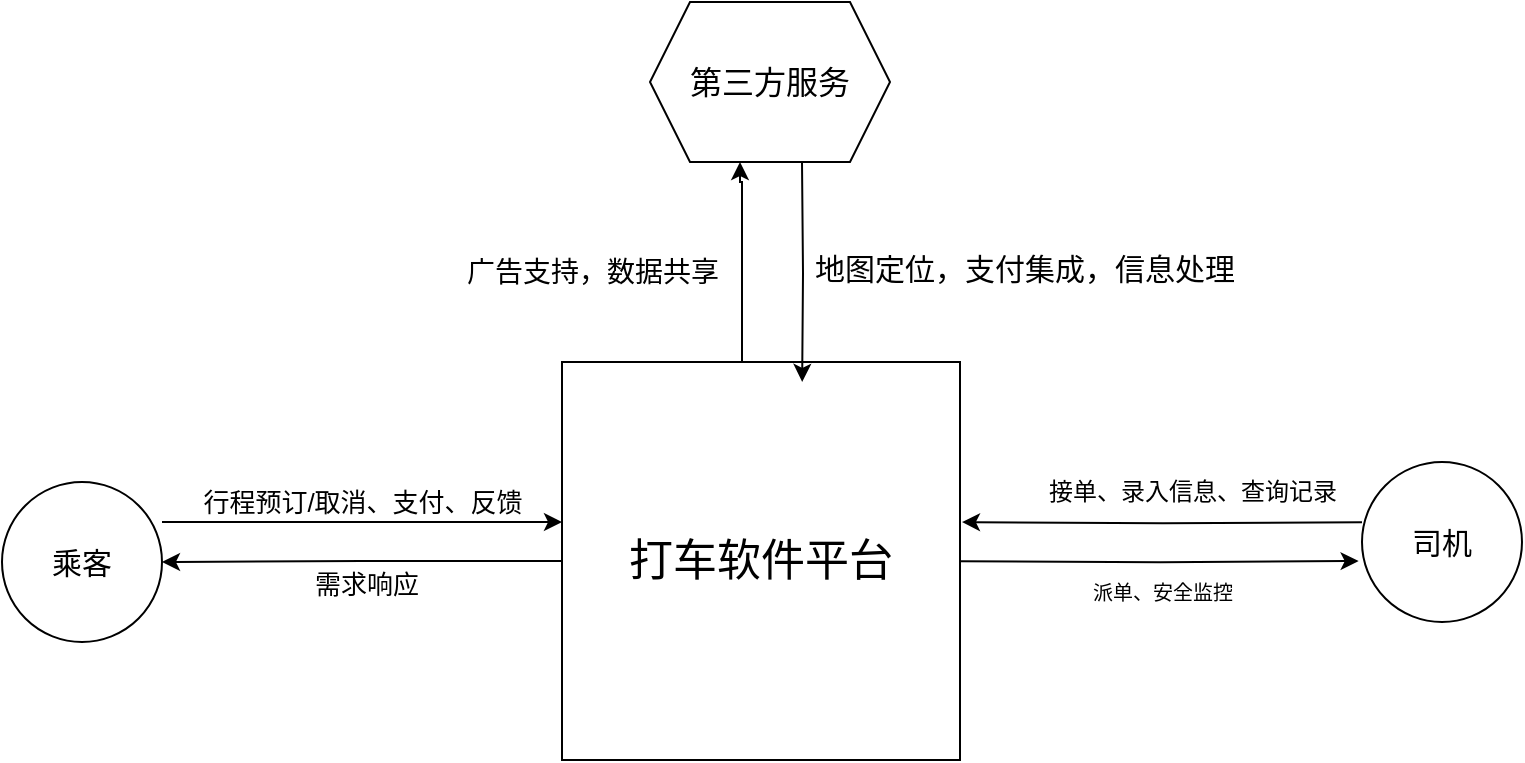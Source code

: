 <mxfile version="22.1.16" type="github">
  <diagram name="第 1 页" id="qwJIy_08daPYa1z6BfcS">
    <mxGraphModel dx="1221" dy="618" grid="1" gridSize="10" guides="1" tooltips="1" connect="1" arrows="1" fold="1" page="1" pageScale="1" pageWidth="827" pageHeight="1169" math="0" shadow="0">
      <root>
        <mxCell id="0" />
        <mxCell id="1" parent="0" />
        <mxCell id="DfZYJcFkfDTDG_fgt8T_-3" style="edgeStyle=orthogonalEdgeStyle;rounded=0;orthogonalLoop=1;jettySize=auto;html=1;entryX=1;entryY=0.5;entryDx=0;entryDy=0;" edge="1" parent="1" source="sCWcLk0dslTwzrith-sn-1" target="DfZYJcFkfDTDG_fgt8T_-1">
          <mxGeometry relative="1" as="geometry" />
        </mxCell>
        <mxCell id="DfZYJcFkfDTDG_fgt8T_-4" value="&lt;font style=&quot;font-size: 13px;&quot;&gt;需求响应&lt;/font&gt;" style="edgeLabel;html=1;align=center;verticalAlign=middle;resizable=0;points=[];" vertex="1" connectable="0" parent="DfZYJcFkfDTDG_fgt8T_-3">
          <mxGeometry x="-0.019" y="3" relative="1" as="geometry">
            <mxPoint y="8" as="offset" />
          </mxGeometry>
        </mxCell>
        <mxCell id="DfZYJcFkfDTDG_fgt8T_-19" style="edgeStyle=orthogonalEdgeStyle;rounded=0;orthogonalLoop=1;jettySize=auto;html=1;entryX=0.375;entryY=1;entryDx=0;entryDy=0;" edge="1" parent="1" source="sCWcLk0dslTwzrith-sn-1" target="DfZYJcFkfDTDG_fgt8T_-15">
          <mxGeometry relative="1" as="geometry">
            <mxPoint x="409.5" y="690" as="targetPoint" />
            <Array as="points">
              <mxPoint x="400" y="690" />
              <mxPoint x="399" y="690" />
            </Array>
          </mxGeometry>
        </mxCell>
        <mxCell id="sCWcLk0dslTwzrith-sn-1" value="&lt;font style=&quot;font-size: 22px;&quot;&gt;打车软件平台&lt;/font&gt;" style="whiteSpace=wrap;html=1;aspect=fixed;" parent="1" vertex="1">
          <mxGeometry x="310" y="780" width="199" height="199" as="geometry" />
        </mxCell>
        <mxCell id="DfZYJcFkfDTDG_fgt8T_-2" style="edgeStyle=orthogonalEdgeStyle;rounded=0;orthogonalLoop=1;jettySize=auto;html=1;" edge="1" parent="1">
          <mxGeometry relative="1" as="geometry">
            <mxPoint x="310" y="860" as="targetPoint" />
            <mxPoint x="110" y="860" as="sourcePoint" />
          </mxGeometry>
        </mxCell>
        <mxCell id="DfZYJcFkfDTDG_fgt8T_-5" value="&lt;font style=&quot;font-size: 13px;&quot;&gt;行程预订/取消、支付、反馈&lt;/font&gt;" style="edgeLabel;html=1;align=center;verticalAlign=middle;resizable=0;points=[];" vertex="1" connectable="0" parent="DfZYJcFkfDTDG_fgt8T_-2">
          <mxGeometry x="-0.043" y="-2" relative="1" as="geometry">
            <mxPoint x="4" y="-12" as="offset" />
          </mxGeometry>
        </mxCell>
        <mxCell id="DfZYJcFkfDTDG_fgt8T_-1" value="&lt;font style=&quot;font-size: 15px;&quot;&gt;乘客&lt;/font&gt;" style="ellipse;whiteSpace=wrap;html=1;aspect=fixed;" vertex="1" parent="1">
          <mxGeometry x="30" y="840" width="80" height="80" as="geometry" />
        </mxCell>
        <mxCell id="DfZYJcFkfDTDG_fgt8T_-9" value="&lt;font style=&quot;font-size: 15px;&quot;&gt;司机&lt;/font&gt;" style="ellipse;whiteSpace=wrap;html=1;aspect=fixed;" vertex="1" parent="1">
          <mxGeometry x="710" y="830" width="80" height="80" as="geometry" />
        </mxCell>
        <mxCell id="DfZYJcFkfDTDG_fgt8T_-10" style="edgeStyle=orthogonalEdgeStyle;rounded=0;orthogonalLoop=1;jettySize=auto;html=1;entryX=1.005;entryY=0.452;entryDx=0;entryDy=0;entryPerimeter=0;" edge="1" parent="1">
          <mxGeometry relative="1" as="geometry">
            <mxPoint x="710" y="860.1" as="sourcePoint" />
            <mxPoint x="509.995" y="860.048" as="targetPoint" />
          </mxGeometry>
        </mxCell>
        <mxCell id="DfZYJcFkfDTDG_fgt8T_-11" value="接单、录入信息、查询记录" style="text;html=1;align=center;verticalAlign=middle;resizable=0;points=[];autosize=1;strokeColor=none;fillColor=none;" vertex="1" parent="1">
          <mxGeometry x="540" y="830" width="170" height="30" as="geometry" />
        </mxCell>
        <mxCell id="DfZYJcFkfDTDG_fgt8T_-12" style="edgeStyle=orthogonalEdgeStyle;rounded=0;orthogonalLoop=1;jettySize=auto;html=1;entryX=-0.021;entryY=0.617;entryDx=0;entryDy=0;entryPerimeter=0;" edge="1" parent="1">
          <mxGeometry relative="1" as="geometry">
            <mxPoint x="509" y="879.64" as="sourcePoint" />
            <mxPoint x="708.32" y="879.5" as="targetPoint" />
          </mxGeometry>
        </mxCell>
        <mxCell id="DfZYJcFkfDTDG_fgt8T_-13" value="&lt;font size=&quot;1&quot;&gt;派单、安全监控&lt;/font&gt;" style="text;html=1;align=center;verticalAlign=middle;resizable=0;points=[];autosize=1;strokeColor=none;fillColor=none;" vertex="1" parent="1">
          <mxGeometry x="555" y="880" width="110" height="30" as="geometry" />
        </mxCell>
        <mxCell id="DfZYJcFkfDTDG_fgt8T_-15" value="&lt;font style=&quot;font-size: 16px;&quot;&gt;第三方服务&lt;/font&gt;" style="shape=hexagon;perimeter=hexagonPerimeter2;whiteSpace=wrap;html=1;fixedSize=1;" vertex="1" parent="1">
          <mxGeometry x="354" y="600" width="120" height="80" as="geometry" />
        </mxCell>
        <mxCell id="DfZYJcFkfDTDG_fgt8T_-16" style="edgeStyle=orthogonalEdgeStyle;rounded=0;orthogonalLoop=1;jettySize=auto;html=1;entryX=0.523;entryY=0.05;entryDx=0;entryDy=0;entryPerimeter=0;" edge="1" parent="1">
          <mxGeometry relative="1" as="geometry">
            <mxPoint x="430" y="680" as="sourcePoint" />
            <mxPoint x="430.077" y="789.95" as="targetPoint" />
          </mxGeometry>
        </mxCell>
        <mxCell id="DfZYJcFkfDTDG_fgt8T_-17" value="&lt;span style=&quot;font-size: 15px;&quot;&gt;地图定位，支付集成，信息处理&lt;/span&gt;" style="edgeLabel;html=1;align=center;verticalAlign=middle;resizable=0;points=[];" vertex="1" connectable="0" parent="DfZYJcFkfDTDG_fgt8T_-16">
          <mxGeometry x="-0.037" y="-2" relative="1" as="geometry">
            <mxPoint x="112" as="offset" />
          </mxGeometry>
        </mxCell>
        <mxCell id="DfZYJcFkfDTDG_fgt8T_-20" value="&lt;font style=&quot;font-size: 14px;&quot;&gt;广告支持，数据共享&lt;/font&gt;" style="text;html=1;align=center;verticalAlign=middle;resizable=0;points=[];autosize=1;strokeColor=none;fillColor=none;" vertex="1" parent="1">
          <mxGeometry x="250" y="720" width="150" height="30" as="geometry" />
        </mxCell>
      </root>
    </mxGraphModel>
  </diagram>
</mxfile>
